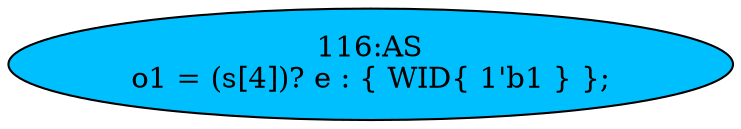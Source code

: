 strict digraph "" {
	node [label="\N"];
	"116:AS"	 [ast="<pyverilog.vparser.ast.Assign object at 0x7f5d26f50410>",
		def_var="['o1']",
		fillcolor=deepskyblue,
		label="116:AS
o1 = (s[4])? e : { WID{ 1'b1 } };",
		statements="[]",
		style=filled,
		typ=Assign,
		use_var="['s', 'e']"];
}
